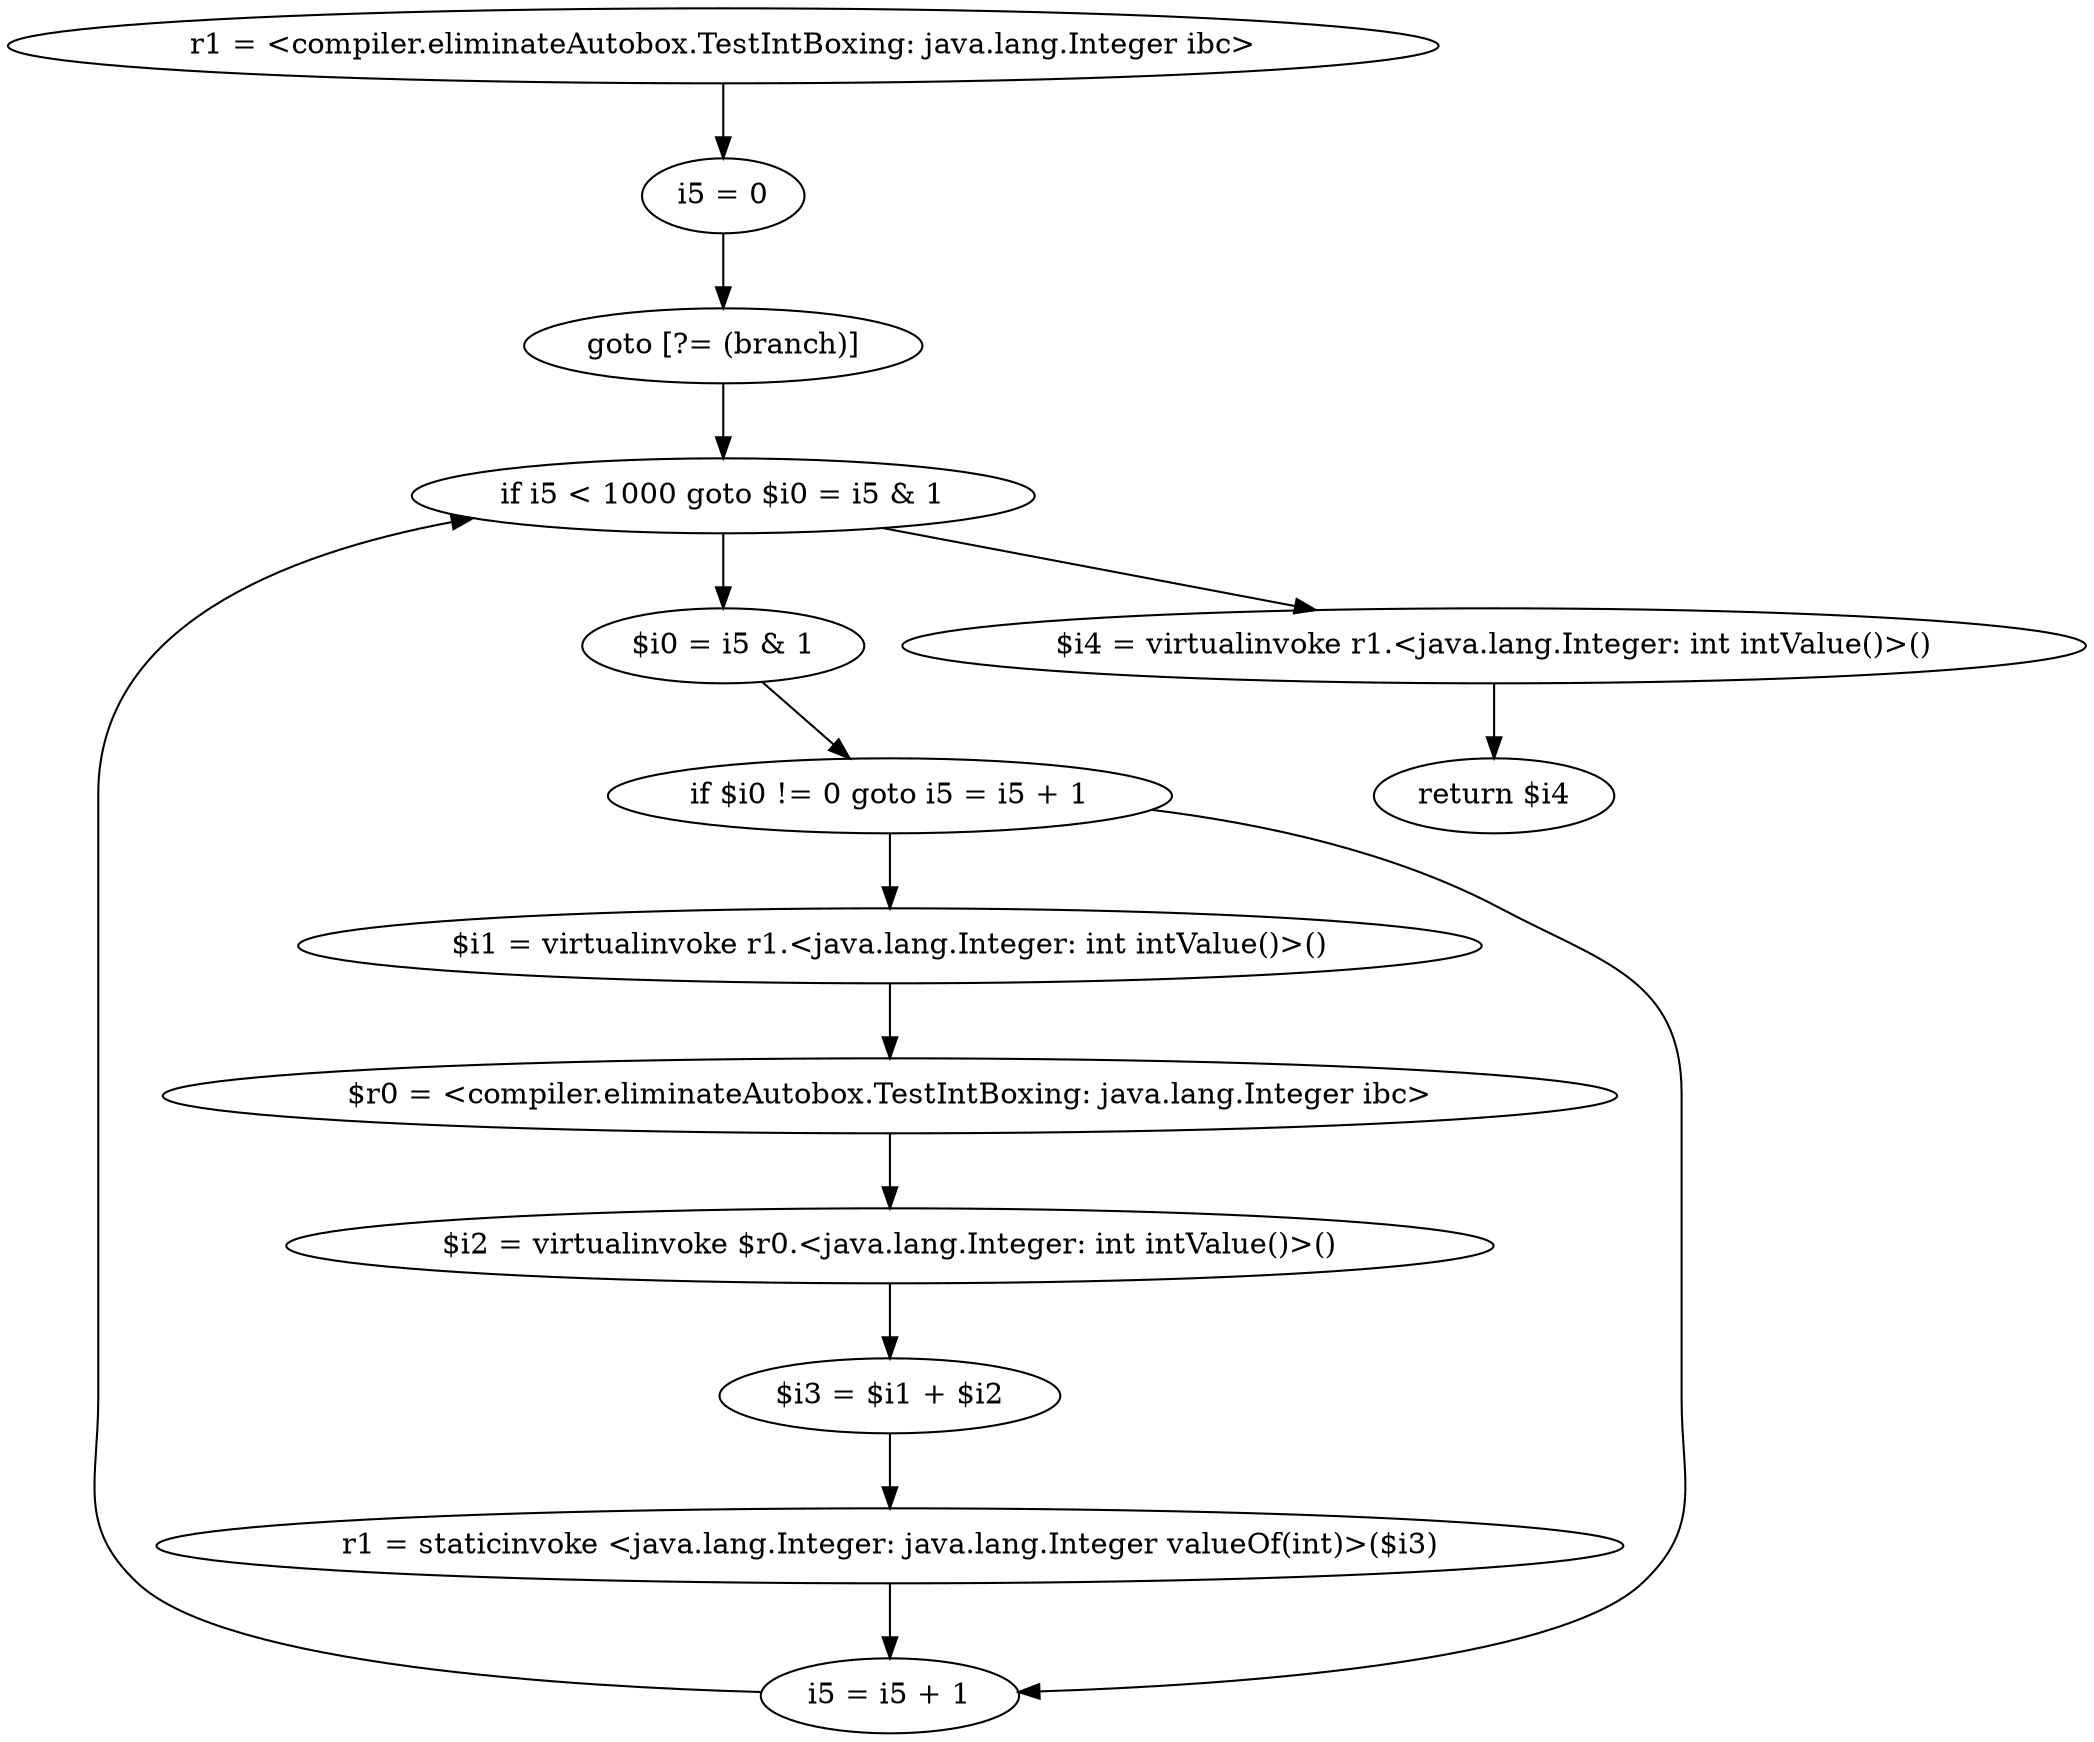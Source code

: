 digraph "unitGraph" {
    "r1 = <compiler.eliminateAutobox.TestIntBoxing: java.lang.Integer ibc>"
    "i5 = 0"
    "goto [?= (branch)]"
    "$i0 = i5 & 1"
    "if $i0 != 0 goto i5 = i5 + 1"
    "$i1 = virtualinvoke r1.<java.lang.Integer: int intValue()>()"
    "$r0 = <compiler.eliminateAutobox.TestIntBoxing: java.lang.Integer ibc>"
    "$i2 = virtualinvoke $r0.<java.lang.Integer: int intValue()>()"
    "$i3 = $i1 + $i2"
    "r1 = staticinvoke <java.lang.Integer: java.lang.Integer valueOf(int)>($i3)"
    "i5 = i5 + 1"
    "if i5 < 1000 goto $i0 = i5 & 1"
    "$i4 = virtualinvoke r1.<java.lang.Integer: int intValue()>()"
    "return $i4"
    "r1 = <compiler.eliminateAutobox.TestIntBoxing: java.lang.Integer ibc>"->"i5 = 0";
    "i5 = 0"->"goto [?= (branch)]";
    "goto [?= (branch)]"->"if i5 < 1000 goto $i0 = i5 & 1";
    "$i0 = i5 & 1"->"if $i0 != 0 goto i5 = i5 + 1";
    "if $i0 != 0 goto i5 = i5 + 1"->"$i1 = virtualinvoke r1.<java.lang.Integer: int intValue()>()";
    "if $i0 != 0 goto i5 = i5 + 1"->"i5 = i5 + 1";
    "$i1 = virtualinvoke r1.<java.lang.Integer: int intValue()>()"->"$r0 = <compiler.eliminateAutobox.TestIntBoxing: java.lang.Integer ibc>";
    "$r0 = <compiler.eliminateAutobox.TestIntBoxing: java.lang.Integer ibc>"->"$i2 = virtualinvoke $r0.<java.lang.Integer: int intValue()>()";
    "$i2 = virtualinvoke $r0.<java.lang.Integer: int intValue()>()"->"$i3 = $i1 + $i2";
    "$i3 = $i1 + $i2"->"r1 = staticinvoke <java.lang.Integer: java.lang.Integer valueOf(int)>($i3)";
    "r1 = staticinvoke <java.lang.Integer: java.lang.Integer valueOf(int)>($i3)"->"i5 = i5 + 1";
    "i5 = i5 + 1"->"if i5 < 1000 goto $i0 = i5 & 1";
    "if i5 < 1000 goto $i0 = i5 & 1"->"$i4 = virtualinvoke r1.<java.lang.Integer: int intValue()>()";
    "if i5 < 1000 goto $i0 = i5 & 1"->"$i0 = i5 & 1";
    "$i4 = virtualinvoke r1.<java.lang.Integer: int intValue()>()"->"return $i4";
}
